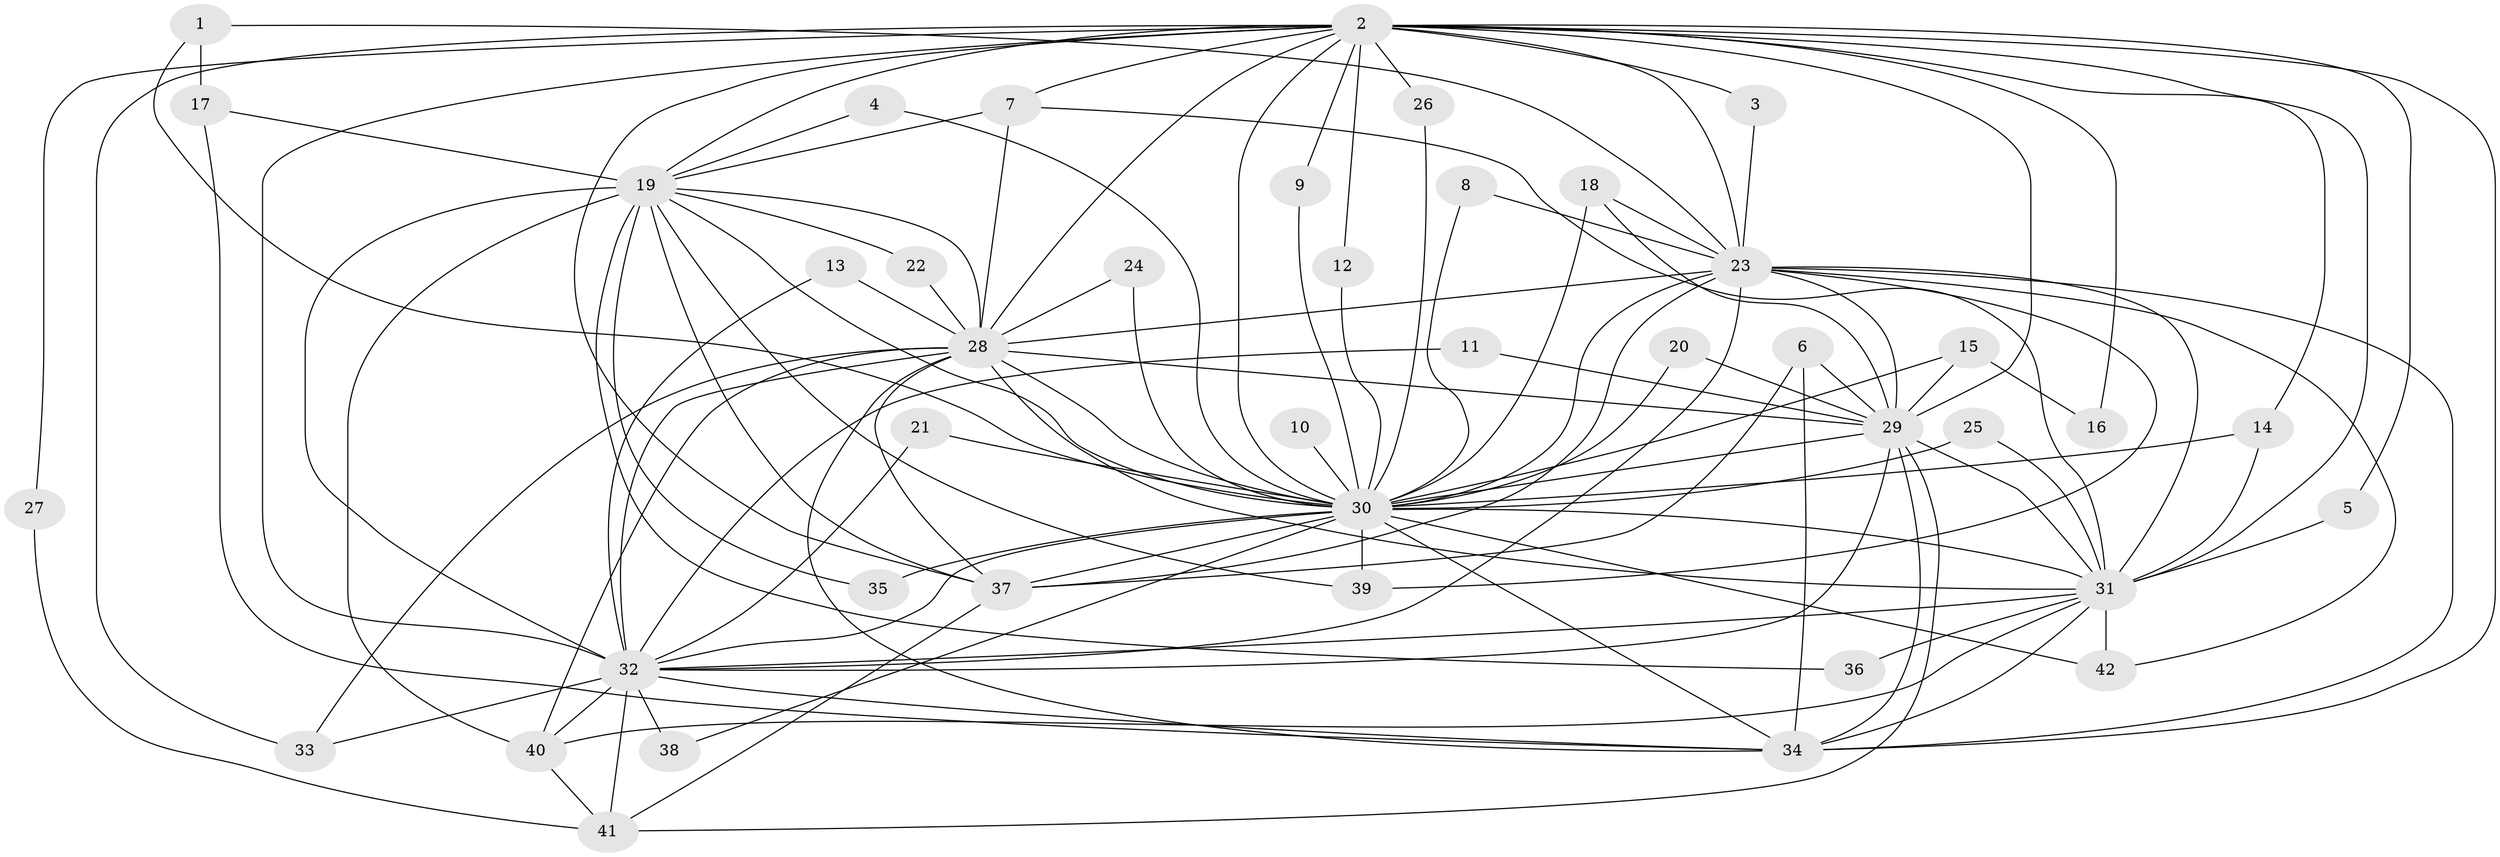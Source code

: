 // original degree distribution, {18: 0.023809523809523808, 14: 0.011904761904761904, 20: 0.011904761904761904, 13: 0.023809523809523808, 19: 0.023809523809523808, 17: 0.011904761904761904, 35: 0.011904761904761904, 3: 0.19047619047619047, 8: 0.011904761904761904, 2: 0.5833333333333334, 16: 0.011904761904761904, 5: 0.023809523809523808, 4: 0.05952380952380952}
// Generated by graph-tools (version 1.1) at 2025/25/03/09/25 03:25:49]
// undirected, 42 vertices, 113 edges
graph export_dot {
graph [start="1"]
  node [color=gray90,style=filled];
  1;
  2;
  3;
  4;
  5;
  6;
  7;
  8;
  9;
  10;
  11;
  12;
  13;
  14;
  15;
  16;
  17;
  18;
  19;
  20;
  21;
  22;
  23;
  24;
  25;
  26;
  27;
  28;
  29;
  30;
  31;
  32;
  33;
  34;
  35;
  36;
  37;
  38;
  39;
  40;
  41;
  42;
  1 -- 17 [weight=1.0];
  1 -- 23 [weight=1.0];
  1 -- 30 [weight=1.0];
  2 -- 3 [weight=1.0];
  2 -- 5 [weight=1.0];
  2 -- 7 [weight=1.0];
  2 -- 9 [weight=1.0];
  2 -- 12 [weight=1.0];
  2 -- 14 [weight=1.0];
  2 -- 16 [weight=1.0];
  2 -- 19 [weight=1.0];
  2 -- 23 [weight=2.0];
  2 -- 26 [weight=1.0];
  2 -- 27 [weight=1.0];
  2 -- 28 [weight=2.0];
  2 -- 29 [weight=3.0];
  2 -- 30 [weight=2.0];
  2 -- 31 [weight=2.0];
  2 -- 32 [weight=4.0];
  2 -- 33 [weight=1.0];
  2 -- 34 [weight=2.0];
  2 -- 37 [weight=1.0];
  3 -- 23 [weight=1.0];
  4 -- 19 [weight=1.0];
  4 -- 30 [weight=1.0];
  5 -- 31 [weight=1.0];
  6 -- 29 [weight=1.0];
  6 -- 34 [weight=1.0];
  6 -- 37 [weight=1.0];
  7 -- 19 [weight=1.0];
  7 -- 28 [weight=1.0];
  7 -- 31 [weight=1.0];
  8 -- 23 [weight=1.0];
  8 -- 30 [weight=1.0];
  9 -- 30 [weight=1.0];
  10 -- 30 [weight=1.0];
  11 -- 29 [weight=1.0];
  11 -- 32 [weight=1.0];
  12 -- 30 [weight=1.0];
  13 -- 28 [weight=1.0];
  13 -- 32 [weight=2.0];
  14 -- 30 [weight=1.0];
  14 -- 31 [weight=1.0];
  15 -- 16 [weight=1.0];
  15 -- 29 [weight=1.0];
  15 -- 30 [weight=1.0];
  17 -- 19 [weight=1.0];
  17 -- 34 [weight=1.0];
  18 -- 23 [weight=1.0];
  18 -- 29 [weight=1.0];
  18 -- 30 [weight=1.0];
  19 -- 22 [weight=1.0];
  19 -- 28 [weight=2.0];
  19 -- 30 [weight=1.0];
  19 -- 32 [weight=4.0];
  19 -- 35 [weight=1.0];
  19 -- 36 [weight=1.0];
  19 -- 37 [weight=2.0];
  19 -- 39 [weight=1.0];
  19 -- 40 [weight=2.0];
  20 -- 29 [weight=1.0];
  20 -- 30 [weight=1.0];
  21 -- 30 [weight=2.0];
  21 -- 32 [weight=1.0];
  22 -- 28 [weight=1.0];
  23 -- 28 [weight=1.0];
  23 -- 29 [weight=1.0];
  23 -- 30 [weight=2.0];
  23 -- 31 [weight=1.0];
  23 -- 32 [weight=3.0];
  23 -- 34 [weight=1.0];
  23 -- 37 [weight=1.0];
  23 -- 39 [weight=1.0];
  23 -- 42 [weight=1.0];
  24 -- 28 [weight=1.0];
  24 -- 30 [weight=1.0];
  25 -- 30 [weight=1.0];
  25 -- 31 [weight=1.0];
  26 -- 30 [weight=1.0];
  27 -- 41 [weight=1.0];
  28 -- 29 [weight=1.0];
  28 -- 30 [weight=2.0];
  28 -- 31 [weight=1.0];
  28 -- 32 [weight=2.0];
  28 -- 33 [weight=1.0];
  28 -- 34 [weight=1.0];
  28 -- 37 [weight=1.0];
  28 -- 40 [weight=1.0];
  29 -- 30 [weight=1.0];
  29 -- 31 [weight=3.0];
  29 -- 32 [weight=2.0];
  29 -- 34 [weight=2.0];
  29 -- 41 [weight=1.0];
  30 -- 31 [weight=2.0];
  30 -- 32 [weight=2.0];
  30 -- 34 [weight=2.0];
  30 -- 35 [weight=1.0];
  30 -- 37 [weight=1.0];
  30 -- 38 [weight=1.0];
  30 -- 39 [weight=1.0];
  30 -- 42 [weight=1.0];
  31 -- 32 [weight=2.0];
  31 -- 34 [weight=1.0];
  31 -- 36 [weight=1.0];
  31 -- 40 [weight=1.0];
  31 -- 42 [weight=1.0];
  32 -- 33 [weight=1.0];
  32 -- 34 [weight=2.0];
  32 -- 38 [weight=1.0];
  32 -- 40 [weight=1.0];
  32 -- 41 [weight=2.0];
  37 -- 41 [weight=1.0];
  40 -- 41 [weight=1.0];
}
